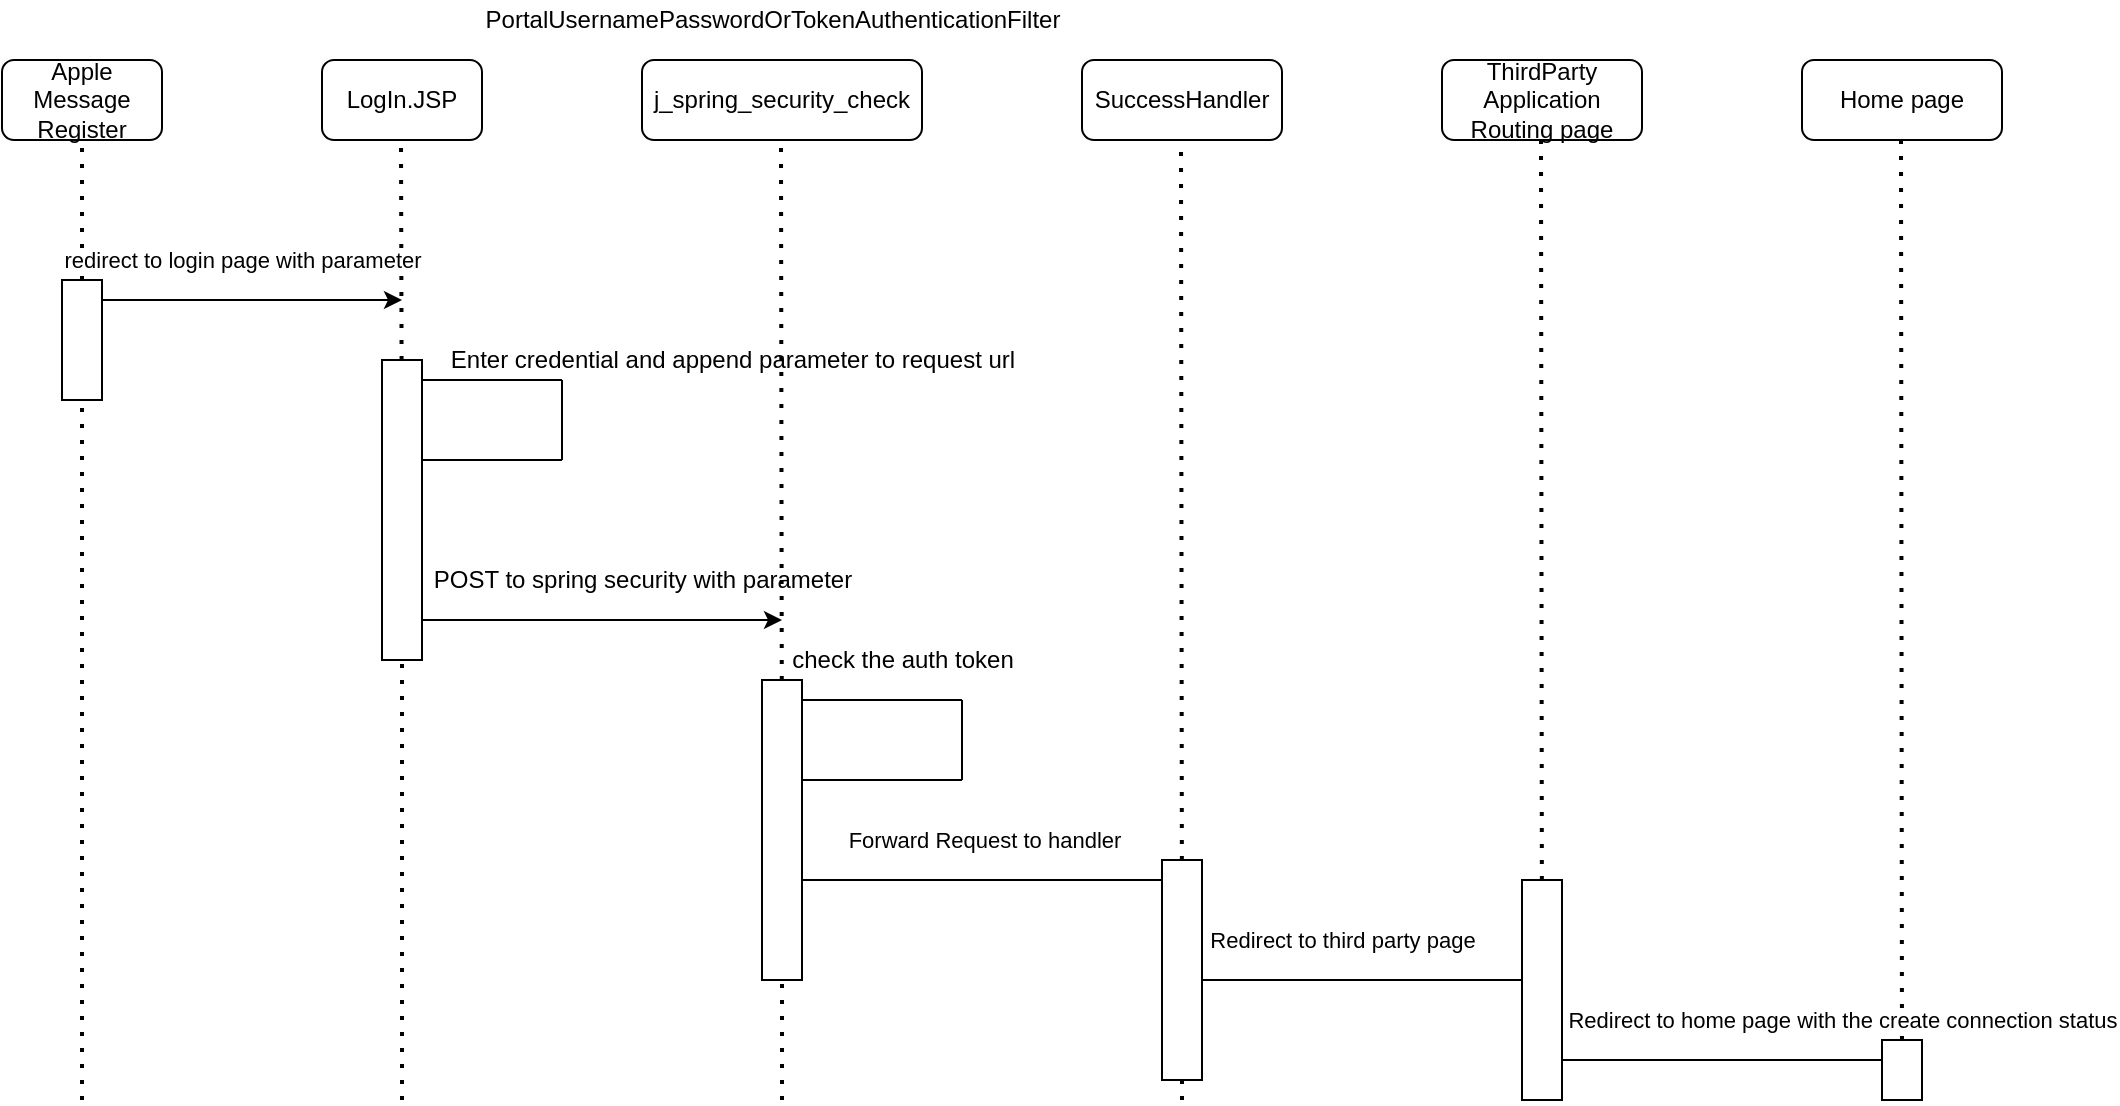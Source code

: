 <mxfile version="17.4.6" type="github">
  <diagram id="OmPAkgVwr7OkxJcxL7Gi" name="Page-1">
    <mxGraphModel dx="1426" dy="669" grid="1" gridSize="10" guides="1" tooltips="1" connect="1" arrows="1" fold="1" page="1" pageScale="1" pageWidth="850" pageHeight="1100" math="0" shadow="0">
      <root>
        <mxCell id="0" />
        <mxCell id="1" parent="0" />
        <mxCell id="Rjzwq3kMbMABxqgDKU1g-2" value="Apple Message Register" style="rounded=1;whiteSpace=wrap;html=1;" vertex="1" parent="1">
          <mxGeometry x="40" y="40" width="80" height="40" as="geometry" />
        </mxCell>
        <mxCell id="Rjzwq3kMbMABxqgDKU1g-4" value="LogIn.JSP" style="rounded=1;whiteSpace=wrap;html=1;" vertex="1" parent="1">
          <mxGeometry x="200" y="40" width="80" height="40" as="geometry" />
        </mxCell>
        <mxCell id="Rjzwq3kMbMABxqgDKU1g-5" value="j_spring_security_check" style="rounded=1;whiteSpace=wrap;html=1;" vertex="1" parent="1">
          <mxGeometry x="360" y="40" width="140" height="40" as="geometry" />
        </mxCell>
        <mxCell id="Rjzwq3kMbMABxqgDKU1g-6" value="PortalUsernamePasswordOrTokenAuthenticationFilter" style="text;html=1;resizable=0;autosize=1;align=center;verticalAlign=middle;points=[];fillColor=none;strokeColor=none;rounded=0;" vertex="1" parent="1">
          <mxGeometry x="275" y="10" width="300" height="20" as="geometry" />
        </mxCell>
        <mxCell id="Rjzwq3kMbMABxqgDKU1g-7" value="SuccessHandler" style="rounded=1;whiteSpace=wrap;html=1;" vertex="1" parent="1">
          <mxGeometry x="580" y="40" width="100" height="40" as="geometry" />
        </mxCell>
        <mxCell id="Rjzwq3kMbMABxqgDKU1g-9" value="ThirdParty Application Routing page" style="rounded=1;whiteSpace=wrap;html=1;" vertex="1" parent="1">
          <mxGeometry x="760" y="40" width="100" height="40" as="geometry" />
        </mxCell>
        <mxCell id="Rjzwq3kMbMABxqgDKU1g-10" value="" style="endArrow=none;dashed=1;html=1;dashPattern=1 3;strokeWidth=2;rounded=0;startArrow=none;" edge="1" parent="1" source="Rjzwq3kMbMABxqgDKU1g-38">
          <mxGeometry width="50" height="50" relative="1" as="geometry">
            <mxPoint x="80" y="560" as="sourcePoint" />
            <mxPoint x="80" y="80" as="targetPoint" />
          </mxGeometry>
        </mxCell>
        <mxCell id="Rjzwq3kMbMABxqgDKU1g-11" value="" style="endArrow=none;dashed=1;html=1;dashPattern=1 3;strokeWidth=2;rounded=0;startArrow=none;" edge="1" parent="1" source="Rjzwq3kMbMABxqgDKU1g-40">
          <mxGeometry width="50" height="50" relative="1" as="geometry">
            <mxPoint x="240" y="560" as="sourcePoint" />
            <mxPoint x="239.5" y="80" as="targetPoint" />
          </mxGeometry>
        </mxCell>
        <mxCell id="Rjzwq3kMbMABxqgDKU1g-12" value="" style="endArrow=none;dashed=1;html=1;dashPattern=1 3;strokeWidth=2;rounded=0;startArrow=none;" edge="1" parent="1" source="Rjzwq3kMbMABxqgDKU1g-42">
          <mxGeometry width="50" height="50" relative="1" as="geometry">
            <mxPoint x="430" y="560" as="sourcePoint" />
            <mxPoint x="429.5" y="80" as="targetPoint" />
          </mxGeometry>
        </mxCell>
        <mxCell id="Rjzwq3kMbMABxqgDKU1g-13" value="" style="endArrow=none;dashed=1;html=1;dashPattern=1 3;strokeWidth=2;rounded=0;startArrow=none;" edge="1" parent="1" source="Rjzwq3kMbMABxqgDKU1g-44">
          <mxGeometry width="50" height="50" relative="1" as="geometry">
            <mxPoint x="630" y="560" as="sourcePoint" />
            <mxPoint x="629.5" y="80" as="targetPoint" />
          </mxGeometry>
        </mxCell>
        <mxCell id="Rjzwq3kMbMABxqgDKU1g-14" value="" style="endArrow=none;dashed=1;html=1;dashPattern=1 3;strokeWidth=2;rounded=0;startArrow=none;" edge="1" parent="1" source="Rjzwq3kMbMABxqgDKU1g-46">
          <mxGeometry width="50" height="50" relative="1" as="geometry">
            <mxPoint x="810" y="560" as="sourcePoint" />
            <mxPoint x="809.5" y="80" as="targetPoint" />
          </mxGeometry>
        </mxCell>
        <mxCell id="Rjzwq3kMbMABxqgDKU1g-15" value="" style="endArrow=classic;html=1;rounded=0;" edge="1" parent="1">
          <mxGeometry width="50" height="50" relative="1" as="geometry">
            <mxPoint x="80" y="160" as="sourcePoint" />
            <mxPoint x="240" y="160" as="targetPoint" />
          </mxGeometry>
        </mxCell>
        <mxCell id="Rjzwq3kMbMABxqgDKU1g-16" value="redirect to login page with parameter" style="edgeLabel;html=1;align=center;verticalAlign=middle;resizable=0;points=[];" vertex="1" connectable="0" parent="Rjzwq3kMbMABxqgDKU1g-15">
          <mxGeometry x="-0.163" y="3" relative="1" as="geometry">
            <mxPoint x="13" y="-17" as="offset" />
          </mxGeometry>
        </mxCell>
        <mxCell id="Rjzwq3kMbMABxqgDKU1g-19" value="Home page" style="rounded=1;whiteSpace=wrap;html=1;" vertex="1" parent="1">
          <mxGeometry x="940" y="40" width="100" height="40" as="geometry" />
        </mxCell>
        <mxCell id="Rjzwq3kMbMABxqgDKU1g-20" value="" style="endArrow=none;dashed=1;html=1;dashPattern=1 3;strokeWidth=2;rounded=0;startArrow=none;" edge="1" parent="1" source="Rjzwq3kMbMABxqgDKU1g-48">
          <mxGeometry width="50" height="50" relative="1" as="geometry">
            <mxPoint x="990" y="560" as="sourcePoint" />
            <mxPoint x="989.5" y="80" as="targetPoint" />
          </mxGeometry>
        </mxCell>
        <mxCell id="Rjzwq3kMbMABxqgDKU1g-22" value="" style="endArrow=none;html=1;rounded=0;" edge="1" parent="1">
          <mxGeometry width="50" height="50" relative="1" as="geometry">
            <mxPoint x="240" y="200" as="sourcePoint" />
            <mxPoint x="320" y="200" as="targetPoint" />
          </mxGeometry>
        </mxCell>
        <mxCell id="Rjzwq3kMbMABxqgDKU1g-23" value="" style="endArrow=none;html=1;rounded=0;" edge="1" parent="1">
          <mxGeometry width="50" height="50" relative="1" as="geometry">
            <mxPoint x="320" y="240" as="sourcePoint" />
            <mxPoint x="320" y="200" as="targetPoint" />
          </mxGeometry>
        </mxCell>
        <mxCell id="Rjzwq3kMbMABxqgDKU1g-24" value="" style="endArrow=classic;html=1;rounded=0;" edge="1" parent="1">
          <mxGeometry width="50" height="50" relative="1" as="geometry">
            <mxPoint x="320" y="240" as="sourcePoint" />
            <mxPoint x="240" y="240" as="targetPoint" />
          </mxGeometry>
        </mxCell>
        <mxCell id="Rjzwq3kMbMABxqgDKU1g-25" value="Enter credential and append parameter to request url" style="text;html=1;resizable=0;autosize=1;align=center;verticalAlign=middle;points=[];fillColor=none;strokeColor=none;rounded=0;" vertex="1" parent="1">
          <mxGeometry x="255" y="180" width="300" height="20" as="geometry" />
        </mxCell>
        <mxCell id="Rjzwq3kMbMABxqgDKU1g-26" value="" style="endArrow=classic;html=1;rounded=0;" edge="1" parent="1">
          <mxGeometry width="50" height="50" relative="1" as="geometry">
            <mxPoint x="240" y="320" as="sourcePoint" />
            <mxPoint x="430" y="320" as="targetPoint" />
          </mxGeometry>
        </mxCell>
        <mxCell id="Rjzwq3kMbMABxqgDKU1g-27" value="POST to spring security with parameter" style="text;html=1;resizable=0;autosize=1;align=center;verticalAlign=middle;points=[];fillColor=none;strokeColor=none;rounded=0;" vertex="1" parent="1">
          <mxGeometry x="250" y="290" width="220" height="20" as="geometry" />
        </mxCell>
        <mxCell id="Rjzwq3kMbMABxqgDKU1g-28" value="" style="endArrow=none;html=1;rounded=0;" edge="1" parent="1">
          <mxGeometry width="50" height="50" relative="1" as="geometry">
            <mxPoint x="430" y="360" as="sourcePoint" />
            <mxPoint x="520" y="360" as="targetPoint" />
          </mxGeometry>
        </mxCell>
        <mxCell id="Rjzwq3kMbMABxqgDKU1g-29" value="" style="endArrow=none;html=1;rounded=0;" edge="1" parent="1">
          <mxGeometry width="50" height="50" relative="1" as="geometry">
            <mxPoint x="520" y="400" as="sourcePoint" />
            <mxPoint x="520" y="360" as="targetPoint" />
          </mxGeometry>
        </mxCell>
        <mxCell id="Rjzwq3kMbMABxqgDKU1g-30" value="" style="endArrow=classic;html=1;rounded=0;" edge="1" parent="1">
          <mxGeometry width="50" height="50" relative="1" as="geometry">
            <mxPoint x="520" y="400" as="sourcePoint" />
            <mxPoint x="430" y="400" as="targetPoint" />
          </mxGeometry>
        </mxCell>
        <mxCell id="Rjzwq3kMbMABxqgDKU1g-31" value="check the auth token" style="text;html=1;resizable=0;autosize=1;align=center;verticalAlign=middle;points=[];fillColor=none;strokeColor=none;rounded=0;" vertex="1" parent="1">
          <mxGeometry x="425" y="330" width="130" height="20" as="geometry" />
        </mxCell>
        <mxCell id="Rjzwq3kMbMABxqgDKU1g-32" value="" style="endArrow=classic;html=1;rounded=0;" edge="1" parent="1">
          <mxGeometry width="50" height="50" relative="1" as="geometry">
            <mxPoint x="430" y="450" as="sourcePoint" />
            <mxPoint x="630" y="450" as="targetPoint" />
          </mxGeometry>
        </mxCell>
        <mxCell id="Rjzwq3kMbMABxqgDKU1g-33" value="Forward Request to handler" style="edgeLabel;html=1;align=center;verticalAlign=middle;resizable=0;points=[];" vertex="1" connectable="0" parent="Rjzwq3kMbMABxqgDKU1g-32">
          <mxGeometry x="0.01" y="-4" relative="1" as="geometry">
            <mxPoint y="-24" as="offset" />
          </mxGeometry>
        </mxCell>
        <mxCell id="Rjzwq3kMbMABxqgDKU1g-34" value="" style="endArrow=classic;html=1;rounded=0;" edge="1" parent="1">
          <mxGeometry width="50" height="50" relative="1" as="geometry">
            <mxPoint x="630" y="500" as="sourcePoint" />
            <mxPoint x="810" y="500" as="targetPoint" />
          </mxGeometry>
        </mxCell>
        <mxCell id="Rjzwq3kMbMABxqgDKU1g-35" value="Redirect to third party page" style="edgeLabel;html=1;align=center;verticalAlign=middle;resizable=0;points=[];" vertex="1" connectable="0" parent="Rjzwq3kMbMABxqgDKU1g-34">
          <mxGeometry x="-0.2" y="-3" relative="1" as="geometry">
            <mxPoint x="8" y="-23" as="offset" />
          </mxGeometry>
        </mxCell>
        <mxCell id="Rjzwq3kMbMABxqgDKU1g-36" value="" style="endArrow=classic;html=1;rounded=0;" edge="1" parent="1">
          <mxGeometry width="50" height="50" relative="1" as="geometry">
            <mxPoint x="810" y="540" as="sourcePoint" />
            <mxPoint x="990" y="540" as="targetPoint" />
          </mxGeometry>
        </mxCell>
        <mxCell id="Rjzwq3kMbMABxqgDKU1g-37" value="Redirect to home page with the create connection status" style="edgeLabel;html=1;align=center;verticalAlign=middle;resizable=0;points=[];" vertex="1" connectable="0" parent="Rjzwq3kMbMABxqgDKU1g-36">
          <mxGeometry x="-0.233" y="1" relative="1" as="geometry">
            <mxPoint x="81" y="-19" as="offset" />
          </mxGeometry>
        </mxCell>
        <mxCell id="Rjzwq3kMbMABxqgDKU1g-38" value="" style="rounded=0;whiteSpace=wrap;html=1;" vertex="1" parent="1">
          <mxGeometry x="70" y="150" width="20" height="60" as="geometry" />
        </mxCell>
        <mxCell id="Rjzwq3kMbMABxqgDKU1g-39" value="" style="endArrow=none;dashed=1;html=1;dashPattern=1 3;strokeWidth=2;rounded=0;" edge="1" parent="1" target="Rjzwq3kMbMABxqgDKU1g-38">
          <mxGeometry width="50" height="50" relative="1" as="geometry">
            <mxPoint x="80" y="560" as="sourcePoint" />
            <mxPoint x="80" y="80" as="targetPoint" />
          </mxGeometry>
        </mxCell>
        <mxCell id="Rjzwq3kMbMABxqgDKU1g-40" value="" style="rounded=0;whiteSpace=wrap;html=1;" vertex="1" parent="1">
          <mxGeometry x="230" y="190" width="20" height="150" as="geometry" />
        </mxCell>
        <mxCell id="Rjzwq3kMbMABxqgDKU1g-41" value="" style="endArrow=none;dashed=1;html=1;dashPattern=1 3;strokeWidth=2;rounded=0;" edge="1" parent="1" target="Rjzwq3kMbMABxqgDKU1g-40">
          <mxGeometry width="50" height="50" relative="1" as="geometry">
            <mxPoint x="240" y="560" as="sourcePoint" />
            <mxPoint x="239.5" y="80" as="targetPoint" />
          </mxGeometry>
        </mxCell>
        <mxCell id="Rjzwq3kMbMABxqgDKU1g-42" value="" style="rounded=0;whiteSpace=wrap;html=1;" vertex="1" parent="1">
          <mxGeometry x="420" y="350" width="20" height="150" as="geometry" />
        </mxCell>
        <mxCell id="Rjzwq3kMbMABxqgDKU1g-43" value="" style="endArrow=none;dashed=1;html=1;dashPattern=1 3;strokeWidth=2;rounded=0;" edge="1" parent="1" target="Rjzwq3kMbMABxqgDKU1g-42">
          <mxGeometry width="50" height="50" relative="1" as="geometry">
            <mxPoint x="430" y="560" as="sourcePoint" />
            <mxPoint x="429.5" y="80" as="targetPoint" />
          </mxGeometry>
        </mxCell>
        <mxCell id="Rjzwq3kMbMABxqgDKU1g-44" value="" style="rounded=0;whiteSpace=wrap;html=1;" vertex="1" parent="1">
          <mxGeometry x="620" y="440" width="20" height="110" as="geometry" />
        </mxCell>
        <mxCell id="Rjzwq3kMbMABxqgDKU1g-45" value="" style="endArrow=none;dashed=1;html=1;dashPattern=1 3;strokeWidth=2;rounded=0;" edge="1" parent="1" target="Rjzwq3kMbMABxqgDKU1g-44">
          <mxGeometry width="50" height="50" relative="1" as="geometry">
            <mxPoint x="630" y="560" as="sourcePoint" />
            <mxPoint x="629.5" y="80" as="targetPoint" />
          </mxGeometry>
        </mxCell>
        <mxCell id="Rjzwq3kMbMABxqgDKU1g-46" value="" style="rounded=0;whiteSpace=wrap;html=1;" vertex="1" parent="1">
          <mxGeometry x="800" y="450" width="20" height="110" as="geometry" />
        </mxCell>
        <mxCell id="Rjzwq3kMbMABxqgDKU1g-47" value="" style="endArrow=none;dashed=1;html=1;dashPattern=1 3;strokeWidth=2;rounded=0;" edge="1" parent="1" target="Rjzwq3kMbMABxqgDKU1g-46">
          <mxGeometry width="50" height="50" relative="1" as="geometry">
            <mxPoint x="810" y="560" as="sourcePoint" />
            <mxPoint x="809.5" y="80" as="targetPoint" />
          </mxGeometry>
        </mxCell>
        <mxCell id="Rjzwq3kMbMABxqgDKU1g-48" value="" style="rounded=0;whiteSpace=wrap;html=1;" vertex="1" parent="1">
          <mxGeometry x="980" y="530" width="20" height="30" as="geometry" />
        </mxCell>
        <mxCell id="Rjzwq3kMbMABxqgDKU1g-49" value="" style="endArrow=none;dashed=1;html=1;dashPattern=1 3;strokeWidth=2;rounded=0;" edge="1" parent="1" target="Rjzwq3kMbMABxqgDKU1g-48">
          <mxGeometry width="50" height="50" relative="1" as="geometry">
            <mxPoint x="990" y="560" as="sourcePoint" />
            <mxPoint x="989.5" y="80" as="targetPoint" />
          </mxGeometry>
        </mxCell>
      </root>
    </mxGraphModel>
  </diagram>
</mxfile>
